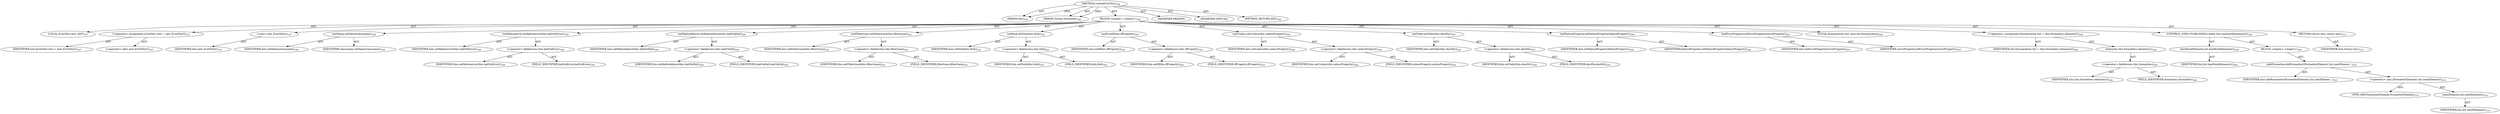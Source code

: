 digraph "createJUnitTest" {  
"111669149703" [label = <(METHOD,createJUnitTest)<SUB>196</SUB>> ]
"115964116996" [label = <(PARAM,this)<SUB>196</SUB>> ]
"115964117003" [label = <(PARAM,String classname)<SUB>196</SUB>> ]
"25769803790" [label = <(BLOCK,&lt;empty&gt;,&lt;empty&gt;)<SUB>196</SUB>> ]
"94489280528" [label = <(LOCAL,JUnitTest test: ANY)<SUB>197</SUB>> ]
"30064771154" [label = <(&lt;operator&gt;.assignment,JUnitTest test = new JUnitTest())<SUB>197</SUB>> ]
"68719476821" [label = <(IDENTIFIER,test,JUnitTest test = new JUnitTest())<SUB>197</SUB>> ]
"30064771155" [label = <(&lt;operator&gt;.alloc,new JUnitTest())<SUB>197</SUB>> ]
"30064771156" [label = <(&lt;init&gt;,new JUnitTest())<SUB>197</SUB>> ]
"68719476822" [label = <(IDENTIFIER,test,new JUnitTest())<SUB>197</SUB>> ]
"30064771157" [label = <(setName,setName(classname))<SUB>198</SUB>> ]
"68719476823" [label = <(IDENTIFIER,test,setName(classname))<SUB>198</SUB>> ]
"68719476824" [label = <(IDENTIFIER,classname,setName(classname))<SUB>198</SUB>> ]
"30064771158" [label = <(setHaltonerror,setHaltonerror(this.haltOnError))<SUB>199</SUB>> ]
"68719476825" [label = <(IDENTIFIER,test,setHaltonerror(this.haltOnError))<SUB>199</SUB>> ]
"30064771159" [label = <(&lt;operator&gt;.fieldAccess,this.haltOnError)<SUB>199</SUB>> ]
"68719476741" [label = <(IDENTIFIER,this,setHaltonerror(this.haltOnError))<SUB>199</SUB>> ]
"55834574861" [label = <(FIELD_IDENTIFIER,haltOnError,haltOnError)<SUB>199</SUB>> ]
"30064771160" [label = <(setHaltonfailure,setHaltonfailure(this.haltOnFail))<SUB>200</SUB>> ]
"68719476826" [label = <(IDENTIFIER,test,setHaltonfailure(this.haltOnFail))<SUB>200</SUB>> ]
"30064771161" [label = <(&lt;operator&gt;.fieldAccess,this.haltOnFail)<SUB>200</SUB>> ]
"68719476742" [label = <(IDENTIFIER,this,setHaltonfailure(this.haltOnFail))<SUB>200</SUB>> ]
"55834574862" [label = <(FIELD_IDENTIFIER,haltOnFail,haltOnFail)<SUB>200</SUB>> ]
"30064771162" [label = <(setFiltertrace,setFiltertrace(this.filtertrace))<SUB>201</SUB>> ]
"68719476827" [label = <(IDENTIFIER,test,setFiltertrace(this.filtertrace))<SUB>201</SUB>> ]
"30064771163" [label = <(&lt;operator&gt;.fieldAccess,this.filtertrace)<SUB>201</SUB>> ]
"68719476743" [label = <(IDENTIFIER,this,setFiltertrace(this.filtertrace))<SUB>201</SUB>> ]
"55834574863" [label = <(FIELD_IDENTIFIER,filtertrace,filtertrace)<SUB>201</SUB>> ]
"30064771164" [label = <(setFork,setFork(this.fork))<SUB>202</SUB>> ]
"68719476828" [label = <(IDENTIFIER,test,setFork(this.fork))<SUB>202</SUB>> ]
"30064771165" [label = <(&lt;operator&gt;.fieldAccess,this.fork)<SUB>202</SUB>> ]
"68719476744" [label = <(IDENTIFIER,this,setFork(this.fork))<SUB>202</SUB>> ]
"55834574864" [label = <(FIELD_IDENTIFIER,fork,fork)<SUB>202</SUB>> ]
"30064771166" [label = <(setIf,setIf(this.ifProperty))<SUB>203</SUB>> ]
"68719476829" [label = <(IDENTIFIER,test,setIf(this.ifProperty))<SUB>203</SUB>> ]
"30064771167" [label = <(&lt;operator&gt;.fieldAccess,this.ifProperty)<SUB>203</SUB>> ]
"68719476745" [label = <(IDENTIFIER,this,setIf(this.ifProperty))<SUB>203</SUB>> ]
"55834574865" [label = <(FIELD_IDENTIFIER,ifProperty,ifProperty)<SUB>203</SUB>> ]
"30064771168" [label = <(setUnless,setUnless(this.unlessProperty))<SUB>204</SUB>> ]
"68719476830" [label = <(IDENTIFIER,test,setUnless(this.unlessProperty))<SUB>204</SUB>> ]
"30064771169" [label = <(&lt;operator&gt;.fieldAccess,this.unlessProperty)<SUB>204</SUB>> ]
"68719476746" [label = <(IDENTIFIER,this,setUnless(this.unlessProperty))<SUB>204</SUB>> ]
"55834574866" [label = <(FIELD_IDENTIFIER,unlessProperty,unlessProperty)<SUB>204</SUB>> ]
"30064771170" [label = <(setTodir,setTodir(this.destDir))<SUB>205</SUB>> ]
"68719476831" [label = <(IDENTIFIER,test,setTodir(this.destDir))<SUB>205</SUB>> ]
"30064771171" [label = <(&lt;operator&gt;.fieldAccess,this.destDir)<SUB>205</SUB>> ]
"68719476747" [label = <(IDENTIFIER,this,setTodir(this.destDir))<SUB>205</SUB>> ]
"55834574867" [label = <(FIELD_IDENTIFIER,destDir,destDir)<SUB>205</SUB>> ]
"30064771172" [label = <(setFailureProperty,setFailureProperty(failureProperty))<SUB>206</SUB>> ]
"68719476832" [label = <(IDENTIFIER,test,setFailureProperty(failureProperty))<SUB>206</SUB>> ]
"68719476833" [label = <(IDENTIFIER,failureProperty,setFailureProperty(failureProperty))<SUB>206</SUB>> ]
"30064771173" [label = <(setErrorProperty,setErrorProperty(errorProperty))<SUB>207</SUB>> ]
"68719476834" [label = <(IDENTIFIER,test,setErrorProperty(errorProperty))<SUB>207</SUB>> ]
"68719476835" [label = <(IDENTIFIER,errorProperty,setErrorProperty(errorProperty))<SUB>207</SUB>> ]
"94489280529" [label = <(LOCAL,Enumeration list: java.util.Enumeration)<SUB>208</SUB>> ]
"30064771174" [label = <(&lt;operator&gt;.assignment,Enumeration list = this.formatters.elements())<SUB>208</SUB>> ]
"68719476836" [label = <(IDENTIFIER,list,Enumeration list = this.formatters.elements())<SUB>208</SUB>> ]
"30064771175" [label = <(elements,this.formatters.elements())<SUB>208</SUB>> ]
"30064771176" [label = <(&lt;operator&gt;.fieldAccess,this.formatters)<SUB>208</SUB>> ]
"68719476748" [label = <(IDENTIFIER,this,this.formatters.elements())<SUB>208</SUB>> ]
"55834574868" [label = <(FIELD_IDENTIFIER,formatters,formatters)<SUB>208</SUB>> ]
"47244640263" [label = <(CONTROL_STRUCTURE,WHILE,while (list.hasMoreElements()))<SUB>209</SUB>> ]
"30064771177" [label = <(hasMoreElements,list.hasMoreElements())<SUB>209</SUB>> ]
"68719476837" [label = <(IDENTIFIER,list,list.hasMoreElements())<SUB>209</SUB>> ]
"25769803791" [label = <(BLOCK,&lt;empty&gt;,&lt;empty&gt;)<SUB>209</SUB>> ]
"30064771178" [label = <(addFormatter,addFormatter((FormatterElement) list.nextElemen...)<SUB>210</SUB>> ]
"68719476838" [label = <(IDENTIFIER,test,addFormatter((FormatterElement) list.nextElemen...)<SUB>210</SUB>> ]
"30064771179" [label = <(&lt;operator&gt;.cast,(FormatterElement) list.nextElement())<SUB>210</SUB>> ]
"180388626433" [label = <(TYPE_REF,FormatterElement,FormatterElement)<SUB>210</SUB>> ]
"30064771180" [label = <(nextElement,list.nextElement())<SUB>210</SUB>> ]
"68719476839" [label = <(IDENTIFIER,list,list.nextElement())<SUB>210</SUB>> ]
"146028888068" [label = <(RETURN,return test;,return test;)<SUB>212</SUB>> ]
"68719476840" [label = <(IDENTIFIER,test,return test;)<SUB>212</SUB>> ]
"133143986191" [label = <(MODIFIER,PRIVATE)> ]
"133143986192" [label = <(MODIFIER,VIRTUAL)> ]
"128849018887" [label = <(METHOD_RETURN,ANY)<SUB>196</SUB>> ]
  "111669149703" -> "115964116996"  [ label = "AST: "] 
  "111669149703" -> "115964117003"  [ label = "AST: "] 
  "111669149703" -> "25769803790"  [ label = "AST: "] 
  "111669149703" -> "133143986191"  [ label = "AST: "] 
  "111669149703" -> "133143986192"  [ label = "AST: "] 
  "111669149703" -> "128849018887"  [ label = "AST: "] 
  "25769803790" -> "94489280528"  [ label = "AST: "] 
  "25769803790" -> "30064771154"  [ label = "AST: "] 
  "25769803790" -> "30064771156"  [ label = "AST: "] 
  "25769803790" -> "30064771157"  [ label = "AST: "] 
  "25769803790" -> "30064771158"  [ label = "AST: "] 
  "25769803790" -> "30064771160"  [ label = "AST: "] 
  "25769803790" -> "30064771162"  [ label = "AST: "] 
  "25769803790" -> "30064771164"  [ label = "AST: "] 
  "25769803790" -> "30064771166"  [ label = "AST: "] 
  "25769803790" -> "30064771168"  [ label = "AST: "] 
  "25769803790" -> "30064771170"  [ label = "AST: "] 
  "25769803790" -> "30064771172"  [ label = "AST: "] 
  "25769803790" -> "30064771173"  [ label = "AST: "] 
  "25769803790" -> "94489280529"  [ label = "AST: "] 
  "25769803790" -> "30064771174"  [ label = "AST: "] 
  "25769803790" -> "47244640263"  [ label = "AST: "] 
  "25769803790" -> "146028888068"  [ label = "AST: "] 
  "30064771154" -> "68719476821"  [ label = "AST: "] 
  "30064771154" -> "30064771155"  [ label = "AST: "] 
  "30064771156" -> "68719476822"  [ label = "AST: "] 
  "30064771157" -> "68719476823"  [ label = "AST: "] 
  "30064771157" -> "68719476824"  [ label = "AST: "] 
  "30064771158" -> "68719476825"  [ label = "AST: "] 
  "30064771158" -> "30064771159"  [ label = "AST: "] 
  "30064771159" -> "68719476741"  [ label = "AST: "] 
  "30064771159" -> "55834574861"  [ label = "AST: "] 
  "30064771160" -> "68719476826"  [ label = "AST: "] 
  "30064771160" -> "30064771161"  [ label = "AST: "] 
  "30064771161" -> "68719476742"  [ label = "AST: "] 
  "30064771161" -> "55834574862"  [ label = "AST: "] 
  "30064771162" -> "68719476827"  [ label = "AST: "] 
  "30064771162" -> "30064771163"  [ label = "AST: "] 
  "30064771163" -> "68719476743"  [ label = "AST: "] 
  "30064771163" -> "55834574863"  [ label = "AST: "] 
  "30064771164" -> "68719476828"  [ label = "AST: "] 
  "30064771164" -> "30064771165"  [ label = "AST: "] 
  "30064771165" -> "68719476744"  [ label = "AST: "] 
  "30064771165" -> "55834574864"  [ label = "AST: "] 
  "30064771166" -> "68719476829"  [ label = "AST: "] 
  "30064771166" -> "30064771167"  [ label = "AST: "] 
  "30064771167" -> "68719476745"  [ label = "AST: "] 
  "30064771167" -> "55834574865"  [ label = "AST: "] 
  "30064771168" -> "68719476830"  [ label = "AST: "] 
  "30064771168" -> "30064771169"  [ label = "AST: "] 
  "30064771169" -> "68719476746"  [ label = "AST: "] 
  "30064771169" -> "55834574866"  [ label = "AST: "] 
  "30064771170" -> "68719476831"  [ label = "AST: "] 
  "30064771170" -> "30064771171"  [ label = "AST: "] 
  "30064771171" -> "68719476747"  [ label = "AST: "] 
  "30064771171" -> "55834574867"  [ label = "AST: "] 
  "30064771172" -> "68719476832"  [ label = "AST: "] 
  "30064771172" -> "68719476833"  [ label = "AST: "] 
  "30064771173" -> "68719476834"  [ label = "AST: "] 
  "30064771173" -> "68719476835"  [ label = "AST: "] 
  "30064771174" -> "68719476836"  [ label = "AST: "] 
  "30064771174" -> "30064771175"  [ label = "AST: "] 
  "30064771175" -> "30064771176"  [ label = "AST: "] 
  "30064771176" -> "68719476748"  [ label = "AST: "] 
  "30064771176" -> "55834574868"  [ label = "AST: "] 
  "47244640263" -> "30064771177"  [ label = "AST: "] 
  "47244640263" -> "25769803791"  [ label = "AST: "] 
  "30064771177" -> "68719476837"  [ label = "AST: "] 
  "25769803791" -> "30064771178"  [ label = "AST: "] 
  "30064771178" -> "68719476838"  [ label = "AST: "] 
  "30064771178" -> "30064771179"  [ label = "AST: "] 
  "30064771179" -> "180388626433"  [ label = "AST: "] 
  "30064771179" -> "30064771180"  [ label = "AST: "] 
  "30064771180" -> "68719476839"  [ label = "AST: "] 
  "146028888068" -> "68719476840"  [ label = "AST: "] 
  "111669149703" -> "115964116996"  [ label = "DDG: "] 
  "111669149703" -> "115964117003"  [ label = "DDG: "] 
}
